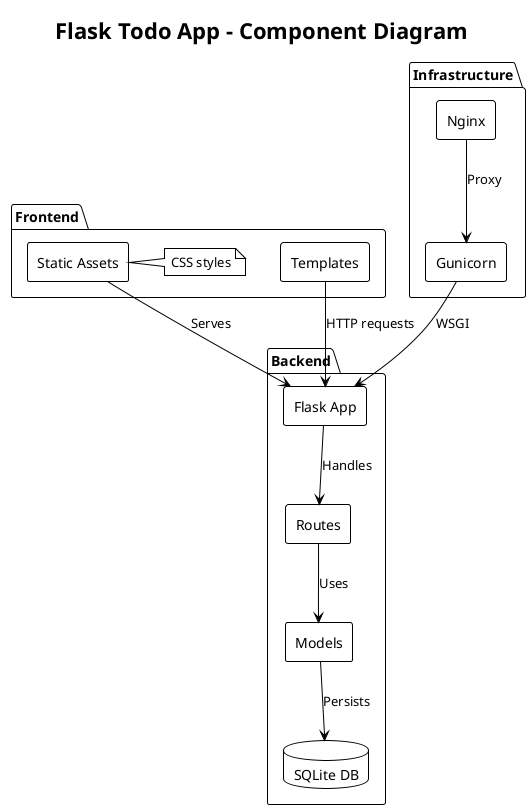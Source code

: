 @startuml Component Diagram
!theme plain
skinparam componentStyle rectangle

title Flask Todo App - Component Diagram

package "Frontend" {
    [Templates] as templates
    [Static Assets] as static
    note right of static : CSS styles
}

package "Backend" {
    [Flask App] as flask
    [Routes] as routes
    [Models] as models
    database "SQLite DB" as db
}

package "Infrastructure" {
    [Nginx] as nginx
    [Gunicorn] as gunicorn
}

templates --> flask : HTTP requests
static --> flask : Serves
flask --> routes : Handles
routes --> models : Uses
models --> db : Persists
nginx --> gunicorn : Proxy
gunicorn --> flask : WSGI

@enduml

@startuml Deployment Diagram
!theme plain

title Flask Todo App - AWS Deployment

node "AWS Cloud" {
    node "VPC" {
        node "Public Subnet" {
            node "EC2 Instance" {
                component "Nginx" as nginx
                component "Gunicorn" as gunicorn
                component "Flask App" as flask
                database "SQLite" as db
                
                nginx --> gunicorn : port 8000
                gunicorn --> flask
                flask --> db
            }
        }
    }
    
    cloud Internet {
        [Client Browser]
    }
}

[Client Browser] --> nginx : HTTP:80

@enduml

@startuml Sequence Diagram
!theme plain

title Todo Operation Flow

actor User
participant "Browser" as browser
participant "Nginx" as nginx
participant "Flask App" as flask
database "SQLite" as db

User -> browser : Add/Edit/Delete Todo
browser -> nginx : HTTP Request
nginx -> flask : Forward Request
flask -> db : Database Operation
db --> flask : Return Result
flask --> nginx : HTTP Response
nginx --> browser : Forward Response
browser --> User : Update UI

@enduml

@startuml State Diagram
!theme plain

title Todo Item Lifecycle

[*] --> Created : Add Todo
Created --> InProgress : Mark as In Progress
InProgress --> Completed : Mark as Complete
Completed --> InProgress : Mark as Incomplete
Created --> [*] : Delete
InProgress --> [*] : Delete
Completed --> [*] : Delete

@enduml

@startuml Deployment Flow
!theme plain

title Deployment Process Flow

start

:Configure AWS Credentials;

:Create SSH Key Pair;

:Deploy CDK Stack;
note right: Creates VPC, EC2, Security Groups

:EC2 User Data Script;

fork
    :Install Dependencies;
fork again
    :Configure Nginx;
fork again
    :Setup Python/Poetry;
end fork

:Deploy Application;

:Start Gunicorn Service;

stop

@enduml 